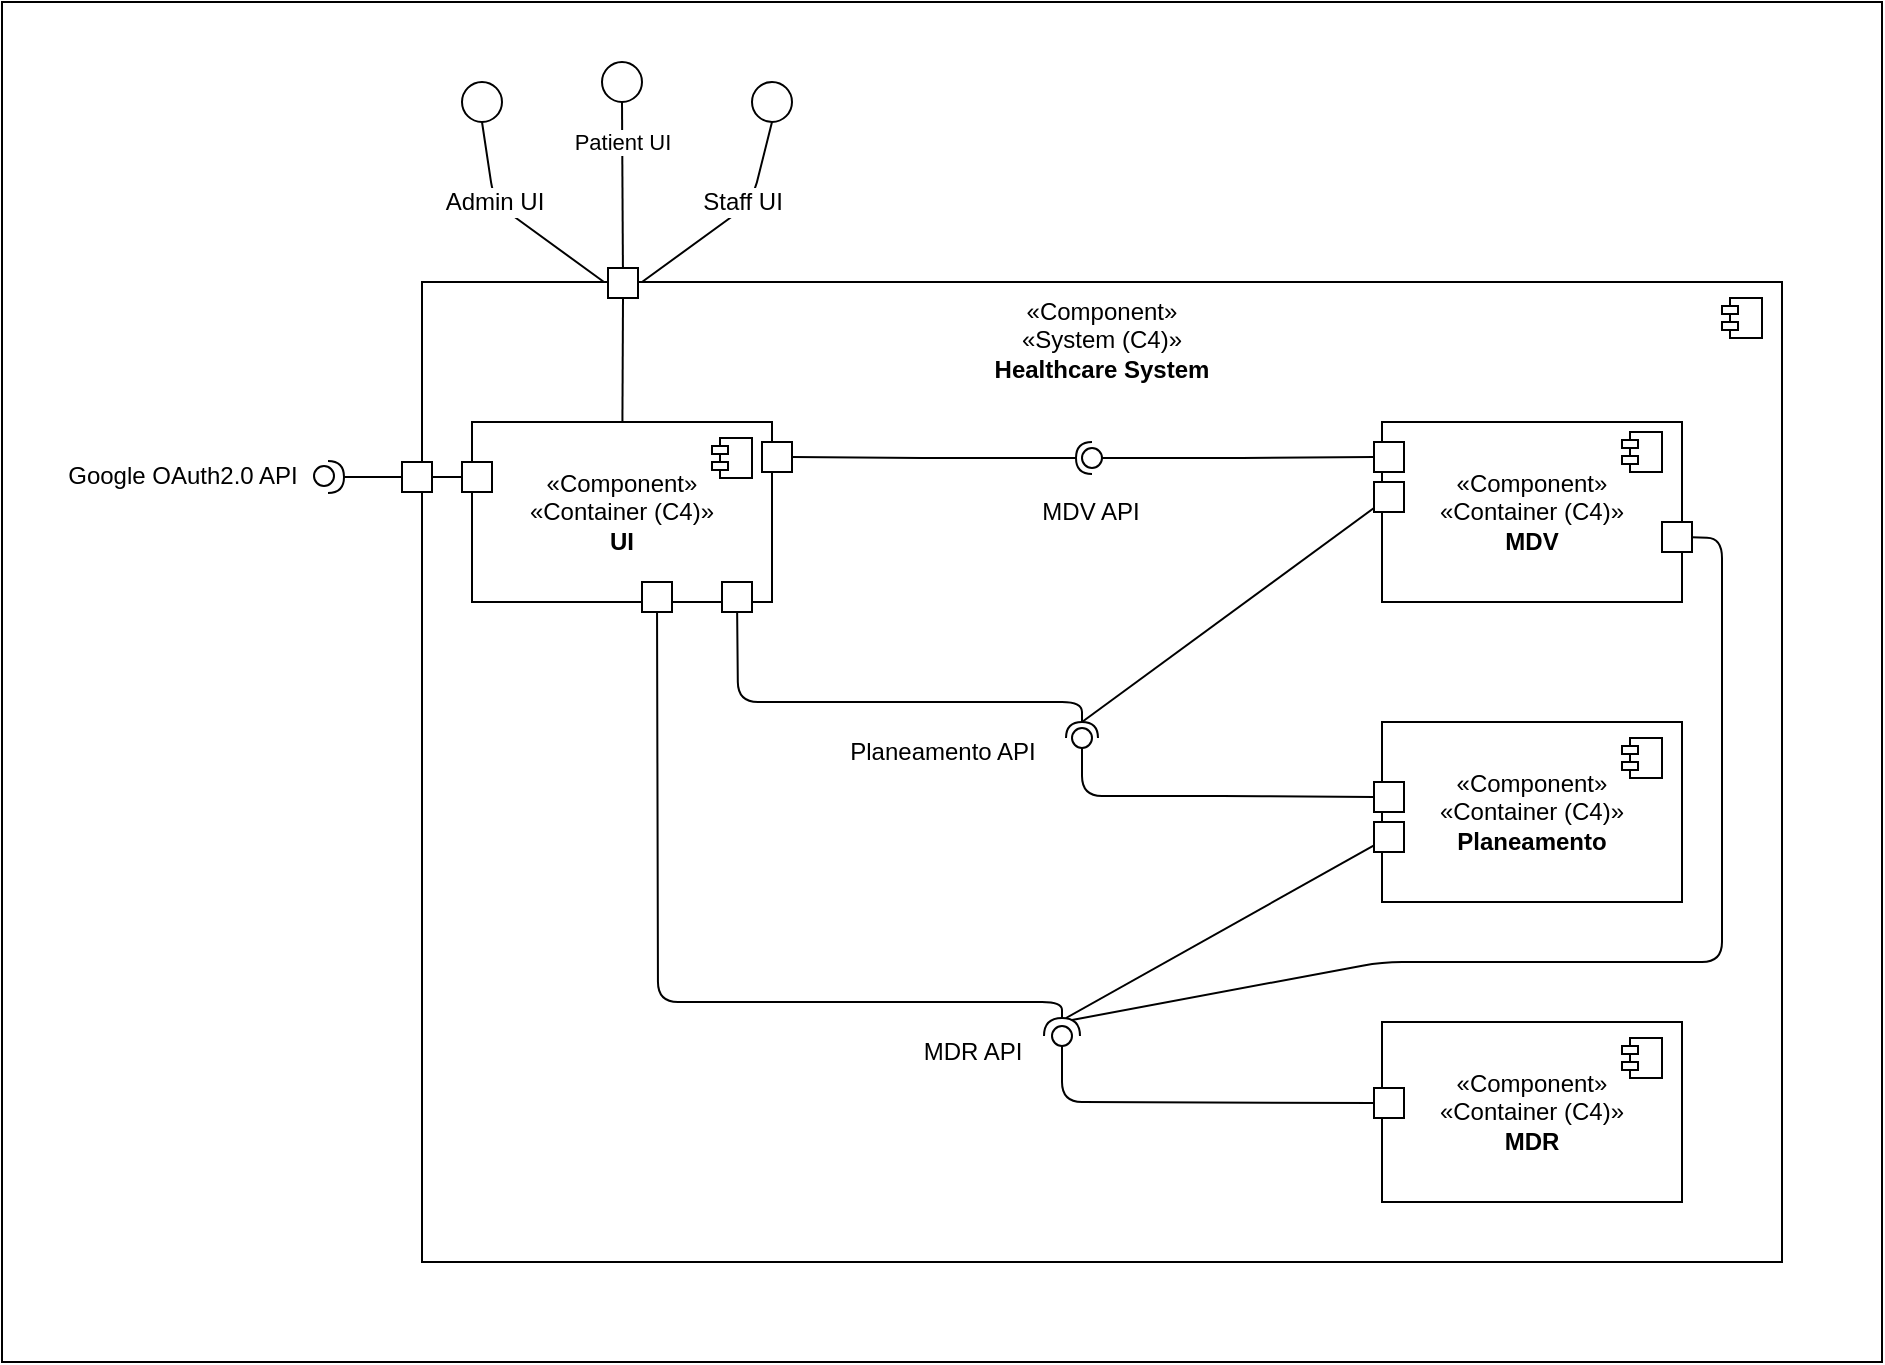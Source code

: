 <mxfile scale="1" border="10">
    <diagram name="Página-1" id="DsXTSRM2CRbVoGrTXbLG">
        <mxGraphModel dx="1739" dy="1948" grid="1" gridSize="10" guides="1" tooltips="1" connect="1" arrows="1" fold="1" page="1" pageScale="1" pageWidth="827" pageHeight="1169" math="0" shadow="0">
            <root>
                <mxCell id="0"/>
                <mxCell id="81" value="back" parent="0"/>
                <mxCell id="82" value="" style="rounded=0;whiteSpace=wrap;html=1;fillColor=default;" parent="81" vertex="1">
                    <mxGeometry x="-130" y="-30" width="940" height="680" as="geometry"/>
                </mxCell>
                <mxCell id="59" value="Box" parent="0"/>
                <mxCell id="60" value="" style="group" parent="59" vertex="1" connectable="0">
                    <mxGeometry x="80" y="110" width="680" height="500" as="geometry"/>
                </mxCell>
                <mxCell id="61" value="«Component»&lt;br&gt;«System (C4)»&lt;br&gt;&lt;b&gt;Healthcare System&lt;br&gt;&lt;br&gt;&lt;br&gt;&lt;br&gt;&lt;br&gt;&lt;br&gt;&lt;br&gt;&lt;br&gt;&lt;br&gt;&lt;br&gt;&lt;br&gt;&lt;br&gt;&lt;br&gt;&lt;br&gt;&lt;br&gt;&lt;br&gt;&lt;br&gt;&lt;br&gt;&lt;br&gt;&lt;br&gt;&lt;br&gt;&lt;br&gt;&lt;br&gt;&lt;br&gt;&lt;br&gt;&lt;br&gt;&lt;br&gt;&lt;br&gt;&lt;br&gt;&lt;br&gt;&lt;br&gt;&lt;/b&gt;" style="html=1;dropTarget=0;whiteSpace=wrap;" parent="60" vertex="1">
                    <mxGeometry width="680" height="490" as="geometry"/>
                </mxCell>
                <mxCell id="62" value="" style="shape=module;jettyWidth=8;jettyHeight=4;" parent="61" vertex="1">
                    <mxGeometry x="1" width="20" height="20" relative="1" as="geometry">
                        <mxPoint x="-30" y="8" as="offset"/>
                    </mxGeometry>
                </mxCell>
                <mxCell id="66" value="MDV API" style="text;html=1;align=center;verticalAlign=middle;resizable=0;points=[];autosize=1;strokeColor=none;fillColor=none;" parent="60" vertex="1">
                    <mxGeometry x="299" y="100" width="70" height="30" as="geometry"/>
                </mxCell>
                <mxCell id="67" value="MDR API" style="text;html=1;align=center;verticalAlign=middle;resizable=0;points=[];autosize=1;strokeColor=none;fillColor=none;" parent="60" vertex="1">
                    <mxGeometry x="240" y="370" width="70" height="30" as="geometry"/>
                </mxCell>
                <mxCell id="68" value="Planeamento API" style="text;html=1;align=center;verticalAlign=middle;resizable=0;points=[];autosize=1;strokeColor=none;fillColor=none;" parent="60" vertex="1">
                    <mxGeometry x="200" y="220" width="120" height="30" as="geometry"/>
                </mxCell>
                <mxCell id="33" value="" style="group" parent="60" vertex="1" connectable="0">
                    <mxGeometry x="480" y="370" width="160" height="90" as="geometry"/>
                </mxCell>
                <mxCell id="34" value="«Component»&lt;br&gt;«Container (C4)»&lt;br&gt;&lt;b&gt;MDR&lt;/b&gt;" style="html=1;dropTarget=0;whiteSpace=wrap;" parent="33" vertex="1">
                    <mxGeometry width="150" height="90" as="geometry"/>
                </mxCell>
                <mxCell id="35" value="" style="shape=module;jettyWidth=8;jettyHeight=4;" parent="34" vertex="1">
                    <mxGeometry x="1" width="20" height="20" relative="1" as="geometry">
                        <mxPoint x="-30" y="8" as="offset"/>
                    </mxGeometry>
                </mxCell>
                <mxCell id="28" value="" style="group" parent="60" vertex="1" connectable="0">
                    <mxGeometry x="480" y="70" width="160" height="90" as="geometry"/>
                </mxCell>
                <mxCell id="29" value="«Component»&lt;br&gt;«Container (C4)»&lt;br&gt;&lt;b&gt;MDV&lt;/b&gt;" style="html=1;dropTarget=0;whiteSpace=wrap;" parent="28" vertex="1">
                    <mxGeometry width="150" height="90" as="geometry"/>
                </mxCell>
                <mxCell id="31" value="" style="whiteSpace=wrap;html=1;aspect=fixed;" parent="28" vertex="1">
                    <mxGeometry x="-4" y="10" width="15" height="15" as="geometry"/>
                </mxCell>
                <mxCell id="32" value="" style="whiteSpace=wrap;html=1;aspect=fixed;" parent="28" vertex="1">
                    <mxGeometry x="140" y="50" width="15" height="15" as="geometry"/>
                </mxCell>
                <mxCell id="75" value="" style="whiteSpace=wrap;html=1;aspect=fixed;" parent="28" vertex="1">
                    <mxGeometry x="-4" y="30" width="15" height="15" as="geometry"/>
                </mxCell>
                <mxCell id="30" value="" style="shape=module;jettyWidth=8;jettyHeight=4;" parent="28" vertex="1">
                    <mxGeometry x="1" width="20" height="20" relative="1" as="geometry">
                        <mxPoint x="-40" y="5" as="offset"/>
                    </mxGeometry>
                </mxCell>
                <mxCell id="77" style="edgeStyle=none;jumpSize=6;html=1;strokeWidth=1;endArrow=none;endFill=0;startSize=6;endSize=6;" parent="60" source="75" edge="1">
                    <mxGeometry relative="1" as="geometry">
                        <mxPoint x="330" y="220" as="targetPoint"/>
                    </mxGeometry>
                </mxCell>
                <mxCell id="11" value="" style="group" parent="60" vertex="1" connectable="0">
                    <mxGeometry x="480" y="220" width="160" height="90" as="geometry"/>
                </mxCell>
                <mxCell id="12" value="«Component»&lt;br&gt;«Container (C4)»&lt;br&gt;&lt;b&gt;Planeamento&lt;/b&gt;" style="html=1;dropTarget=0;whiteSpace=wrap;" parent="11" vertex="1">
                    <mxGeometry width="150" height="90" as="geometry"/>
                </mxCell>
                <mxCell id="13" value="" style="shape=module;jettyWidth=8;jettyHeight=4;" parent="12" vertex="1">
                    <mxGeometry x="1" width="20" height="20" relative="1" as="geometry">
                        <mxPoint x="-30" y="8" as="offset"/>
                    </mxGeometry>
                </mxCell>
                <mxCell id="15" value="" style="whiteSpace=wrap;html=1;aspect=fixed;" parent="11" vertex="1">
                    <mxGeometry x="-4" y="30" width="15" height="15" as="geometry"/>
                </mxCell>
                <mxCell id="79" value="" style="whiteSpace=wrap;html=1;aspect=fixed;" parent="11" vertex="1">
                    <mxGeometry x="-4" y="50" width="15" height="15" as="geometry"/>
                </mxCell>
                <mxCell id="10" value="" style="group" parent="60" vertex="1" connectable="0">
                    <mxGeometry x="25" y="70" width="160" height="95" as="geometry"/>
                </mxCell>
                <mxCell id="SgMYtQdj60WmwbU-RyWu-10" value="«Component»&lt;br&gt;«Container (C4)»&lt;br&gt;&lt;b&gt;UI&lt;/b&gt;" style="html=1;dropTarget=0;whiteSpace=wrap;" parent="10" vertex="1">
                    <mxGeometry width="150" height="90" as="geometry"/>
                </mxCell>
                <mxCell id="SgMYtQdj60WmwbU-RyWu-11" value="" style="shape=module;jettyWidth=8;jettyHeight=4;" parent="SgMYtQdj60WmwbU-RyWu-10" vertex="1">
                    <mxGeometry x="1" width="20" height="20" relative="1" as="geometry">
                        <mxPoint x="-30" y="8" as="offset"/>
                    </mxGeometry>
                </mxCell>
                <mxCell id="4" value="" style="whiteSpace=wrap;html=1;aspect=fixed;" parent="10" vertex="1">
                    <mxGeometry x="145" y="10" width="15" height="15" as="geometry"/>
                </mxCell>
                <mxCell id="18" value="" style="whiteSpace=wrap;html=1;aspect=fixed;" parent="10" vertex="1">
                    <mxGeometry x="125" y="80" width="15" height="15" as="geometry"/>
                </mxCell>
                <mxCell id="26" value="" style="whiteSpace=wrap;html=1;aspect=fixed;" parent="10" vertex="1">
                    <mxGeometry x="85" y="80" width="15" height="15" as="geometry"/>
                </mxCell>
                <mxCell id="126" value="" style="whiteSpace=wrap;html=1;aspect=fixed;" vertex="1" parent="10">
                    <mxGeometry x="-5" y="20" width="15" height="15" as="geometry"/>
                </mxCell>
                <mxCell id="127" value="" style="whiteSpace=wrap;html=1;aspect=fixed;" vertex="1" parent="60">
                    <mxGeometry x="-10" y="90" width="15" height="15" as="geometry"/>
                </mxCell>
                <mxCell id="128" style="edgeStyle=none;html=1;exitX=0;exitY=0.5;exitDx=0;exitDy=0;endArrow=none;endFill=0;" edge="1" parent="60" source="126" target="127">
                    <mxGeometry relative="1" as="geometry"/>
                </mxCell>
                <mxCell id="86" value="Admin UI" style="edgeStyle=none;html=1;entryX=0.5;entryY=1;entryDx=0;entryDy=0;fontSize=12;endArrow=none;endFill=0;exitX=0;exitY=0.5;exitDx=0;exitDy=0;" parent="59" edge="1">
                    <mxGeometry x="0.254" relative="1" as="geometry">
                        <mxPoint x="171" y="110" as="sourcePoint"/>
                        <mxPoint x="110" y="30" as="targetPoint"/>
                        <Array as="points">
                            <mxPoint x="116" y="70"/>
                        </Array>
                        <mxPoint as="offset"/>
                    </mxGeometry>
                </mxCell>
                <mxCell id="87" value="Staff UI" style="edgeStyle=none;html=1;entryX=0.5;entryY=1;entryDx=0;entryDy=0;fontSize=12;endArrow=none;endFill=0;exitX=1;exitY=0.5;exitDx=0;exitDy=0;" parent="59" target="91" edge="1">
                    <mxGeometry x="0.171" y="3" relative="1" as="geometry">
                        <mxPoint x="190" y="110" as="sourcePoint"/>
                        <mxPoint x="255" y="30" as="targetPoint"/>
                        <Array as="points">
                            <mxPoint x="245" y="70"/>
                        </Array>
                        <mxPoint as="offset"/>
                    </mxGeometry>
                </mxCell>
                <mxCell id="88" value="&lt;div&gt;&lt;br&gt;&lt;/div&gt;&lt;div&gt;&lt;br&gt;&lt;/div&gt;&lt;div&gt;&lt;br&gt;&lt;br&gt;&lt;/div&gt;" style="ellipse;whiteSpace=wrap;html=1;aspect=fixed;" parent="59" vertex="1">
                    <mxGeometry x="100" y="10" width="20" height="20" as="geometry"/>
                </mxCell>
                <mxCell id="89" value="&lt;div&gt;&lt;br&gt;&lt;/div&gt;&lt;div&gt;&lt;br&gt;&lt;/div&gt;&lt;div&gt;&lt;br&gt;&lt;br&gt;&lt;/div&gt;" style="ellipse;whiteSpace=wrap;html=1;aspect=fixed;" parent="59" vertex="1">
                    <mxGeometry x="170" width="20" height="20" as="geometry"/>
                </mxCell>
                <mxCell id="91" value="&lt;div&gt;&lt;br&gt;&lt;/div&gt;&lt;div&gt;&lt;br&gt;&lt;/div&gt;&lt;div&gt;&lt;br&gt;&lt;br&gt;&lt;/div&gt;" style="ellipse;whiteSpace=wrap;html=1;aspect=fixed;" parent="59" vertex="1">
                    <mxGeometry x="245" y="10" width="20" height="20" as="geometry"/>
                </mxCell>
                <mxCell id="92" value="Patient UI" style="edgeStyle=none;html=1;entryX=0.5;entryY=1;entryDx=0;entryDy=0;endArrow=none;endFill=0;" parent="59" source="SgMYtQdj60WmwbU-RyWu-6" target="89" edge="1">
                    <mxGeometry x="0.518" relative="1" as="geometry">
                        <mxPoint as="offset"/>
                    </mxGeometry>
                </mxCell>
                <mxCell id="93" value="Google OAuth2.0 API" style="text;html=1;align=center;verticalAlign=middle;resizable=0;points=[];autosize=1;strokeColor=none;fillColor=none;" parent="59" vertex="1">
                    <mxGeometry x="-110" y="192" width="140" height="30" as="geometry"/>
                </mxCell>
                <mxCell id="99" value="" style="ellipse;whiteSpace=wrap;html=1;aspect=fixed;" parent="59" vertex="1">
                    <mxGeometry x="26" y="202" width="10" height="10" as="geometry"/>
                </mxCell>
                <mxCell id="1" parent="0"/>
                <mxCell id="SgMYtQdj60WmwbU-RyWu-4" value="" style="ellipse;whiteSpace=wrap;html=1;align=center;aspect=fixed;fillColor=none;strokeColor=none;resizable=0;perimeter=centerPerimeter;rotatable=0;allowArrows=0;points=[];outlineConnect=1;" parent="1" vertex="1">
                    <mxGeometry x="125" y="220" width="10" height="10" as="geometry"/>
                </mxCell>
                <mxCell id="SgMYtQdj60WmwbU-RyWu-6" value="" style="whiteSpace=wrap;html=1;aspect=fixed;" parent="1" vertex="1">
                    <mxGeometry x="173" y="103" width="15" height="15" as="geometry"/>
                </mxCell>
                <mxCell id="SgMYtQdj60WmwbU-RyWu-14" value="" style="endArrow=none;html=1;rounded=0;entryX=0.5;entryY=1;entryDx=0;entryDy=0;" parent="1" source="SgMYtQdj60WmwbU-RyWu-10" target="SgMYtQdj60WmwbU-RyWu-6" edge="1">
                    <mxGeometry width="50" height="50" relative="1" as="geometry">
                        <mxPoint x="180" y="160" as="sourcePoint"/>
                        <mxPoint x="230" y="110" as="targetPoint"/>
                    </mxGeometry>
                </mxCell>
                <mxCell id="16" style="edgeStyle=none;html=1;endArrow=halfCircle;endFill=0;" parent="1" source="4" edge="1">
                    <mxGeometry relative="1" as="geometry">
                        <mxPoint x="415" y="198" as="targetPoint"/>
                        <Array as="points">
                            <mxPoint x="340" y="198"/>
                        </Array>
                    </mxGeometry>
                </mxCell>
                <mxCell id="17" style="edgeStyle=none;html=1;endArrow=oval;endFill=0;jumpSize=6;endSize=10;startSize=6;" parent="1" source="31" edge="1">
                    <mxGeometry relative="1" as="geometry">
                        <mxPoint x="415" y="198" as="targetPoint"/>
                        <Array as="points">
                            <mxPoint x="480" y="198"/>
                        </Array>
                    </mxGeometry>
                </mxCell>
                <mxCell id="38" style="edgeStyle=none;jumpSize=6;html=1;endArrow=halfCircle;endFill=0;startSize=6;endSize=6;" parent="1" source="18" edge="1">
                    <mxGeometry relative="1" as="geometry">
                        <mxPoint x="410" y="338" as="targetPoint"/>
                        <Array as="points">
                            <mxPoint x="238" y="320"/>
                            <mxPoint x="330" y="320"/>
                            <mxPoint x="410" y="320"/>
                            <mxPoint x="410" y="330"/>
                        </Array>
                    </mxGeometry>
                </mxCell>
                <mxCell id="39" style="edgeStyle=none;jumpSize=6;html=1;endArrow=oval;endFill=0;startSize=6;endSize=10;" parent="1" source="15" edge="1">
                    <mxGeometry relative="1" as="geometry">
                        <mxPoint x="410" y="338" as="targetPoint"/>
                        <Array as="points">
                            <mxPoint x="490" y="367"/>
                            <mxPoint x="450" y="367"/>
                            <mxPoint x="410" y="367"/>
                        </Array>
                    </mxGeometry>
                </mxCell>
                <mxCell id="40" style="edgeStyle=none;jumpSize=6;html=1;endArrow=halfCircle;endFill=0;startSize=6;endSize=7;" parent="1" source="26" edge="1">
                    <mxGeometry relative="1" as="geometry">
                        <mxPoint x="400" y="487" as="targetPoint"/>
                        <Array as="points">
                            <mxPoint x="198" y="470"/>
                            <mxPoint x="400" y="470"/>
                        </Array>
                    </mxGeometry>
                </mxCell>
                <mxCell id="41" style="edgeStyle=none;jumpSize=6;html=1;endArrow=oval;endFill=0;startSize=6;endSize=10;exitX=0;exitY=0.5;exitDx=0;exitDy=0;" parent="1" source="36" edge="1">
                    <mxGeometry relative="1" as="geometry">
                        <mxPoint x="400" y="487" as="targetPoint"/>
                        <mxPoint x="550" y="490" as="sourcePoint"/>
                        <Array as="points">
                            <mxPoint x="400" y="520"/>
                        </Array>
                    </mxGeometry>
                </mxCell>
                <mxCell id="46" style="edgeStyle=none;jumpSize=6;html=1;endArrow=none;endFill=0;startSize=6;endSize=6;strokeWidth=1;" parent="1" source="32" edge="1">
                    <mxGeometry relative="1" as="geometry">
                        <mxPoint x="405" y="479" as="targetPoint"/>
                        <Array as="points">
                            <mxPoint x="730" y="238"/>
                            <mxPoint x="730" y="450"/>
                            <mxPoint x="560" y="450"/>
                        </Array>
                    </mxGeometry>
                </mxCell>
                <mxCell id="36" value="" style="whiteSpace=wrap;html=1;aspect=fixed;" parent="1" vertex="1">
                    <mxGeometry x="556" y="513" width="15" height="15" as="geometry"/>
                </mxCell>
                <mxCell id="80" style="edgeStyle=none;jumpSize=6;html=1;strokeWidth=1;endArrow=none;endFill=0;startSize=6;endSize=6;" parent="1" source="79" edge="1">
                    <mxGeometry relative="1" as="geometry">
                        <mxPoint x="402" y="478" as="targetPoint"/>
                    </mxGeometry>
                </mxCell>
                <mxCell id="131" style="edgeStyle=none;html=1;exitX=0;exitY=0.5;exitDx=0;exitDy=0;endArrow=halfCircle;endFill=0;entryX=0.7;entryY=0.55;entryDx=0;entryDy=0;entryPerimeter=0;" edge="1" parent="1" source="127" target="99">
                    <mxGeometry relative="1" as="geometry"/>
                </mxCell>
            </root>
        </mxGraphModel>
    </diagram>
</mxfile>
